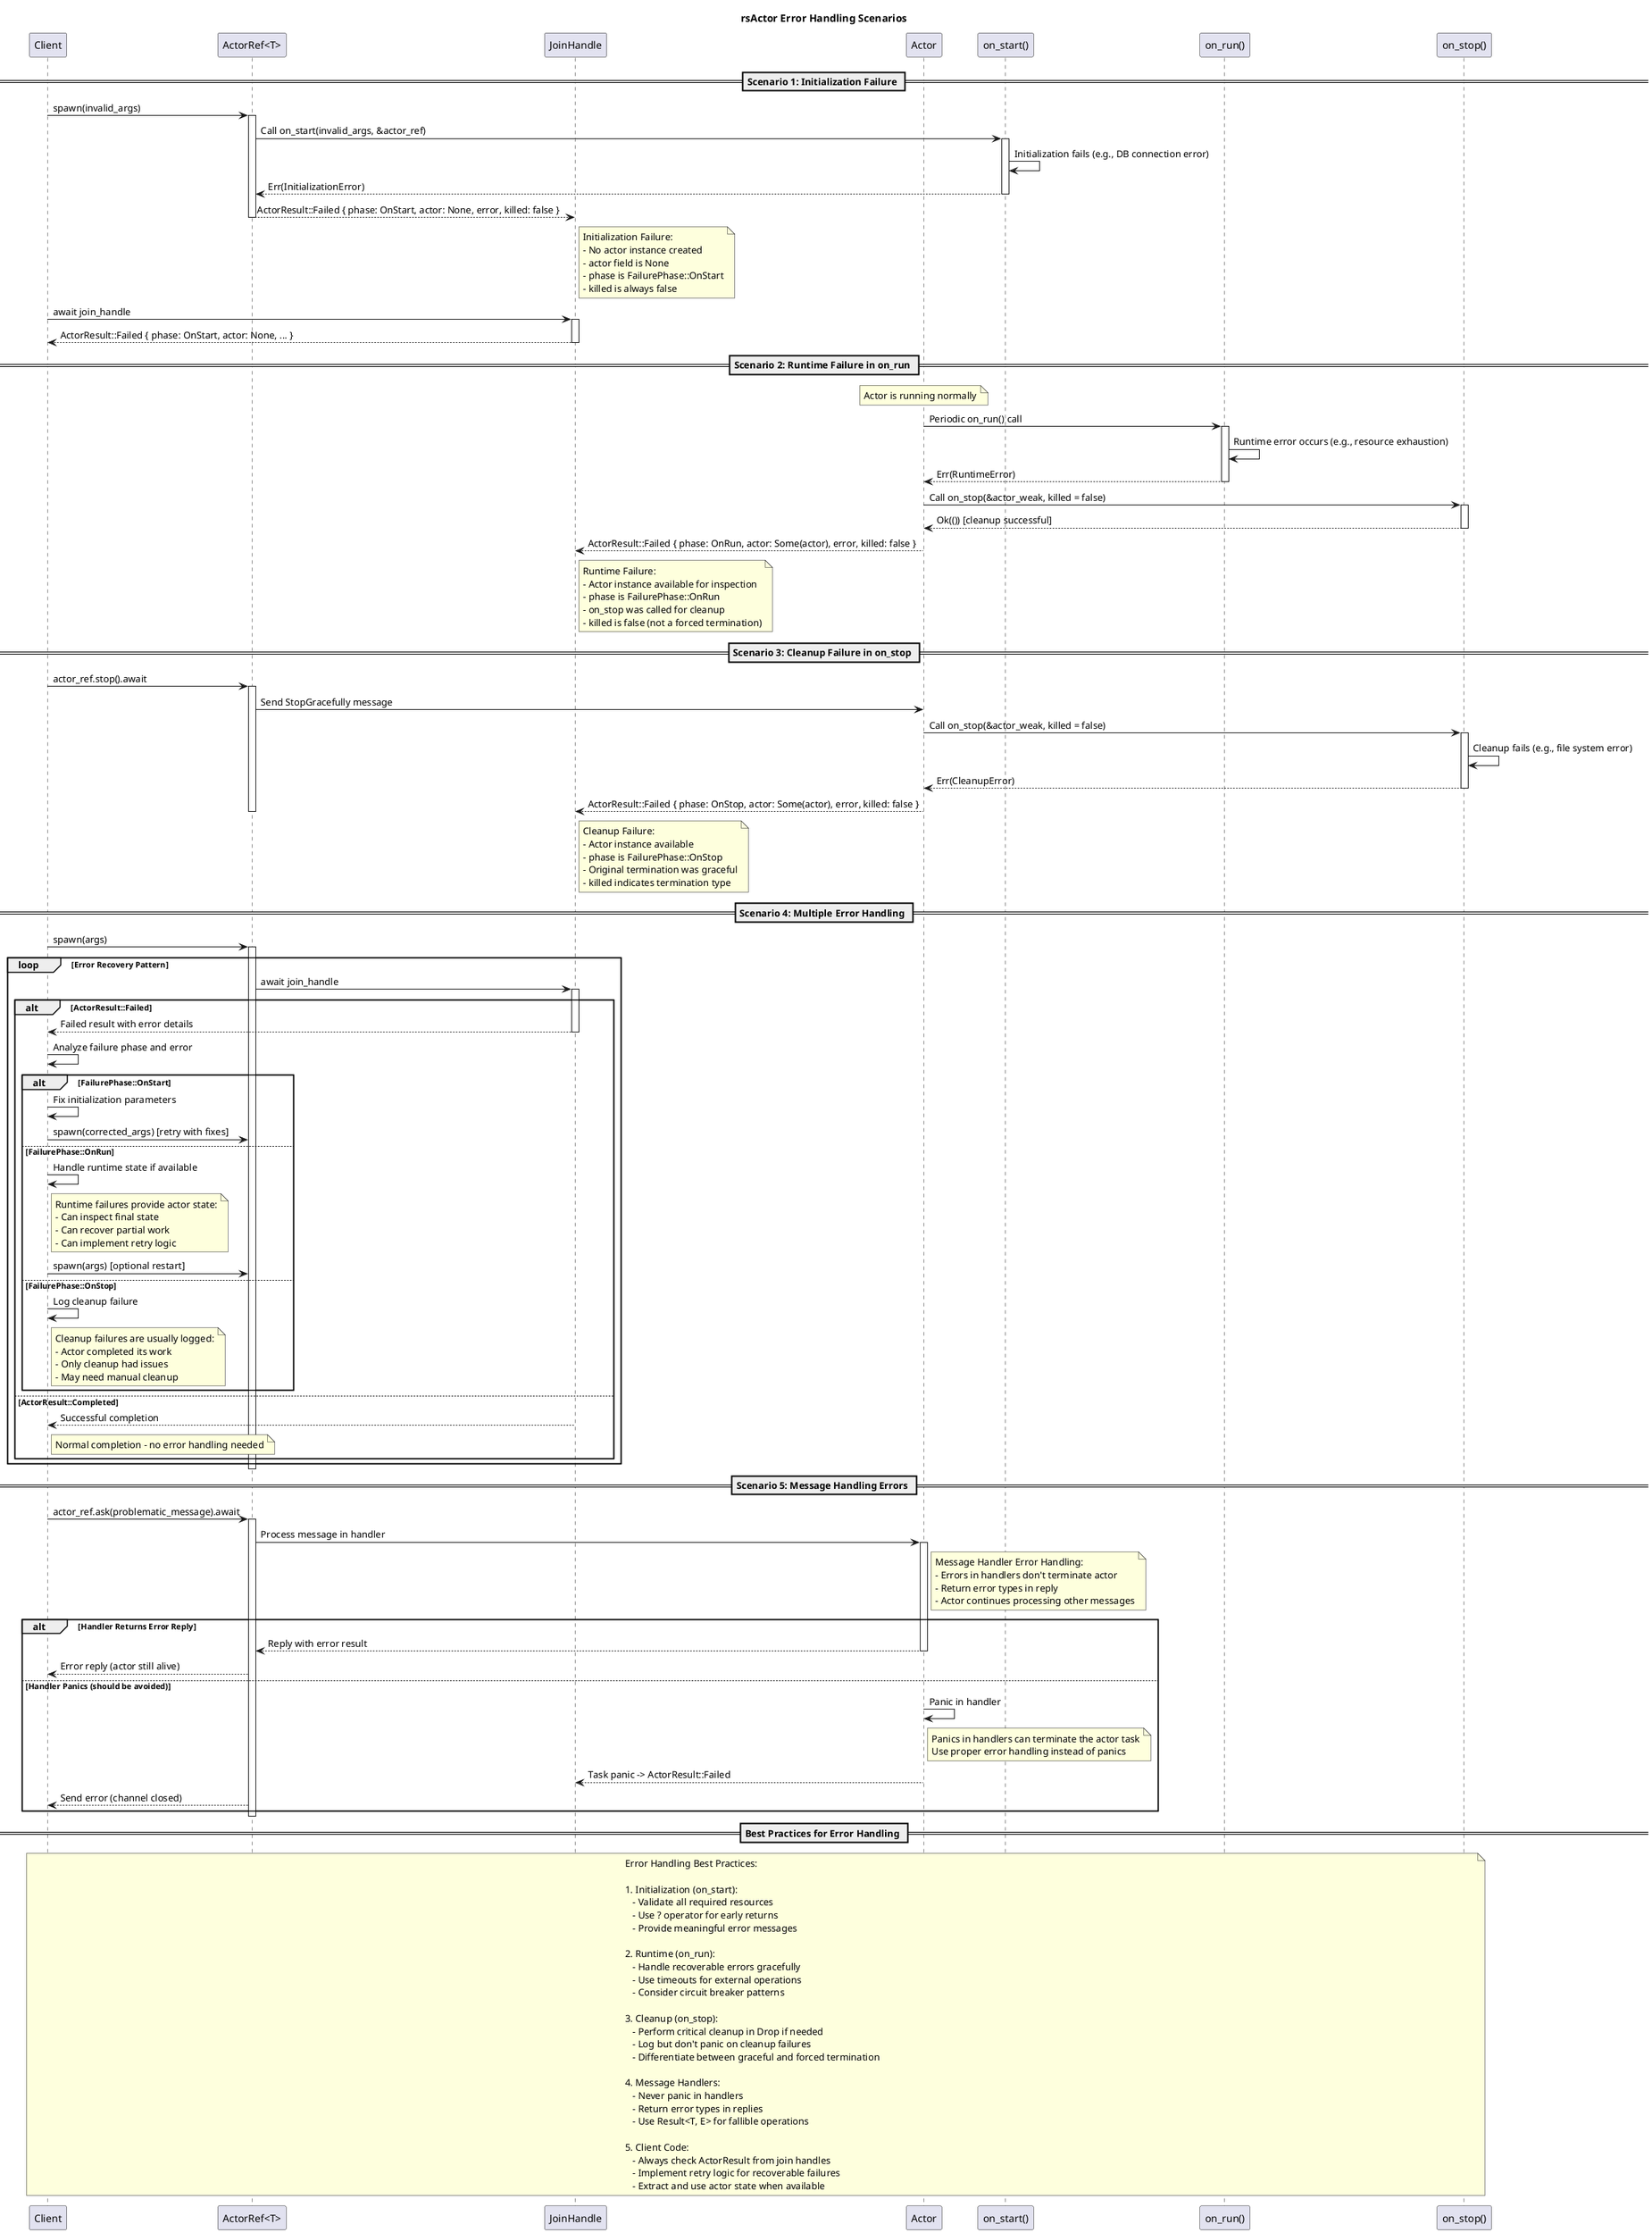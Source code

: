 @startuml Error Handling
title rsActor Error Handling Scenarios

participant "Client" as Client
participant "ActorRef<T>" as ActorRef
participant "JoinHandle" as JoinHandle
participant "Actor" as Actor
participant "on_start()" as OnStart
participant "on_run()" as OnRun
participant "on_stop()" as OnStop

== Scenario 1: Initialization Failure ==
Client -> ActorRef: spawn(invalid_args)
activate ActorRef
ActorRef -> OnStart: Call on_start(invalid_args, &actor_ref)
activate OnStart
OnStart -> OnStart: Initialization fails (e.g., DB connection error)
OnStart --> ActorRef: Err(InitializationError)
deactivate OnStart
ActorRef --> JoinHandle: ActorResult::Failed { phase: OnStart, actor: None, error, killed: false }
deactivate ActorRef

note right of JoinHandle
  Initialization Failure:
  - No actor instance created
  - actor field is None
  - phase is FailurePhase::OnStart
  - killed is always false
end note

Client -> JoinHandle: await join_handle
activate JoinHandle
JoinHandle --> Client: ActorResult::Failed { phase: OnStart, actor: None, ... }
deactivate JoinHandle

== Scenario 2: Runtime Failure in on_run ==
note over Actor: Actor is running normally
Actor -> OnRun: Periodic on_run() call
activate OnRun
OnRun -> OnRun: Runtime error occurs (e.g., resource exhaustion)
OnRun --> Actor: Err(RuntimeError)
deactivate OnRun

Actor -> OnStop: Call on_stop(&actor_weak, killed = false)
activate OnStop
OnStop --> Actor: Ok(()) [cleanup successful]
deactivate OnStop

Actor --> JoinHandle: ActorResult::Failed { phase: OnRun, actor: Some(actor), error, killed: false }

note right of JoinHandle
  Runtime Failure:
  - Actor instance available for inspection
  - phase is FailurePhase::OnRun
  - on_stop was called for cleanup
  - killed is false (not a forced termination)
end note

== Scenario 3: Cleanup Failure in on_stop ==
Client -> ActorRef: actor_ref.stop().await
activate ActorRef
ActorRef -> Actor: Send StopGracefully message
Actor -> OnStop: Call on_stop(&actor_weak, killed = false)
activate OnStop
OnStop -> OnStop: Cleanup fails (e.g., file system error)
OnStop --> Actor: Err(CleanupError)
deactivate OnStop

Actor --> JoinHandle: ActorResult::Failed { phase: OnStop, actor: Some(actor), error, killed: false }
deactivate ActorRef

note right of JoinHandle
  Cleanup Failure:
  - Actor instance available
  - phase is FailurePhase::OnStop
  - Original termination was graceful
  - killed indicates termination type
end note

== Scenario 4: Multiple Error Handling ==
Client -> ActorRef: spawn(args)
activate ActorRef

loop Error Recovery Pattern
    ActorRef -> JoinHandle: await join_handle
    activate JoinHandle

    alt ActorResult::Failed
        JoinHandle --> Client: Failed result with error details
        deactivate JoinHandle

        Client -> Client: Analyze failure phase and error

        alt FailurePhase::OnStart
            Client -> Client: Fix initialization parameters
            Client -> ActorRef: spawn(corrected_args) [retry with fixes]
        else FailurePhase::OnRun
            Client -> Client: Handle runtime state if available
            note right of Client
              Runtime failures provide actor state:
              - Can inspect final state
              - Can recover partial work
              - Can implement retry logic
            end note
            Client -> ActorRef: spawn(args) [optional restart]
        else FailurePhase::OnStop
            Client -> Client: Log cleanup failure
            note right of Client
              Cleanup failures are usually logged:
              - Actor completed its work
              - Only cleanup had issues
              - May need manual cleanup
            end note
        end
    else ActorResult::Completed
        JoinHandle --> Client: Successful completion
        deactivate JoinHandle
        note right of Client: Normal completion - no error handling needed
    end
end

deactivate ActorRef

== Scenario 5: Message Handling Errors ==
Client -> ActorRef: actor_ref.ask(problematic_message).await
activate ActorRef

ActorRef -> Actor: Process message in handler
activate Actor

note right of Actor
  Message Handler Error Handling:
  - Errors in handlers don't terminate actor
  - Return error types in reply
  - Actor continues processing other messages
end note

alt Handler Returns Error Reply
    Actor --> ActorRef: Reply with error result
    deactivate Actor
    ActorRef --> Client: Error reply (actor still alive)
else Handler Panics (should be avoided)
    Actor -> Actor: Panic in handler
    note right of Actor
      Panics in handlers can terminate the actor task
      Use proper error handling instead of panics
    end note
    Actor --> JoinHandle: Task panic -> ActorResult::Failed
    ActorRef --> Client: Send error (channel closed)
end

deactivate ActorRef

== Best Practices for Error Handling ==

note over Client, OnStop
  Error Handling Best Practices:

  1. Initialization (on_start):
     - Validate all required resources
     - Use ? operator for early returns
     - Provide meaningful error messages

  2. Runtime (on_run):
     - Handle recoverable errors gracefully
     - Use timeouts for external operations
     - Consider circuit breaker patterns

  3. Cleanup (on_stop):
     - Perform critical cleanup in Drop if needed
     - Log but don't panic on cleanup failures
     - Differentiate between graceful and forced termination

  4. Message Handlers:
     - Never panic in handlers
     - Return error types in replies
     - Use Result<T, E> for fallible operations

  5. Client Code:
     - Always check ActorResult from join handles
     - Implement retry logic for recoverable failures
     - Extract and use actor state when available
end note

@enduml
